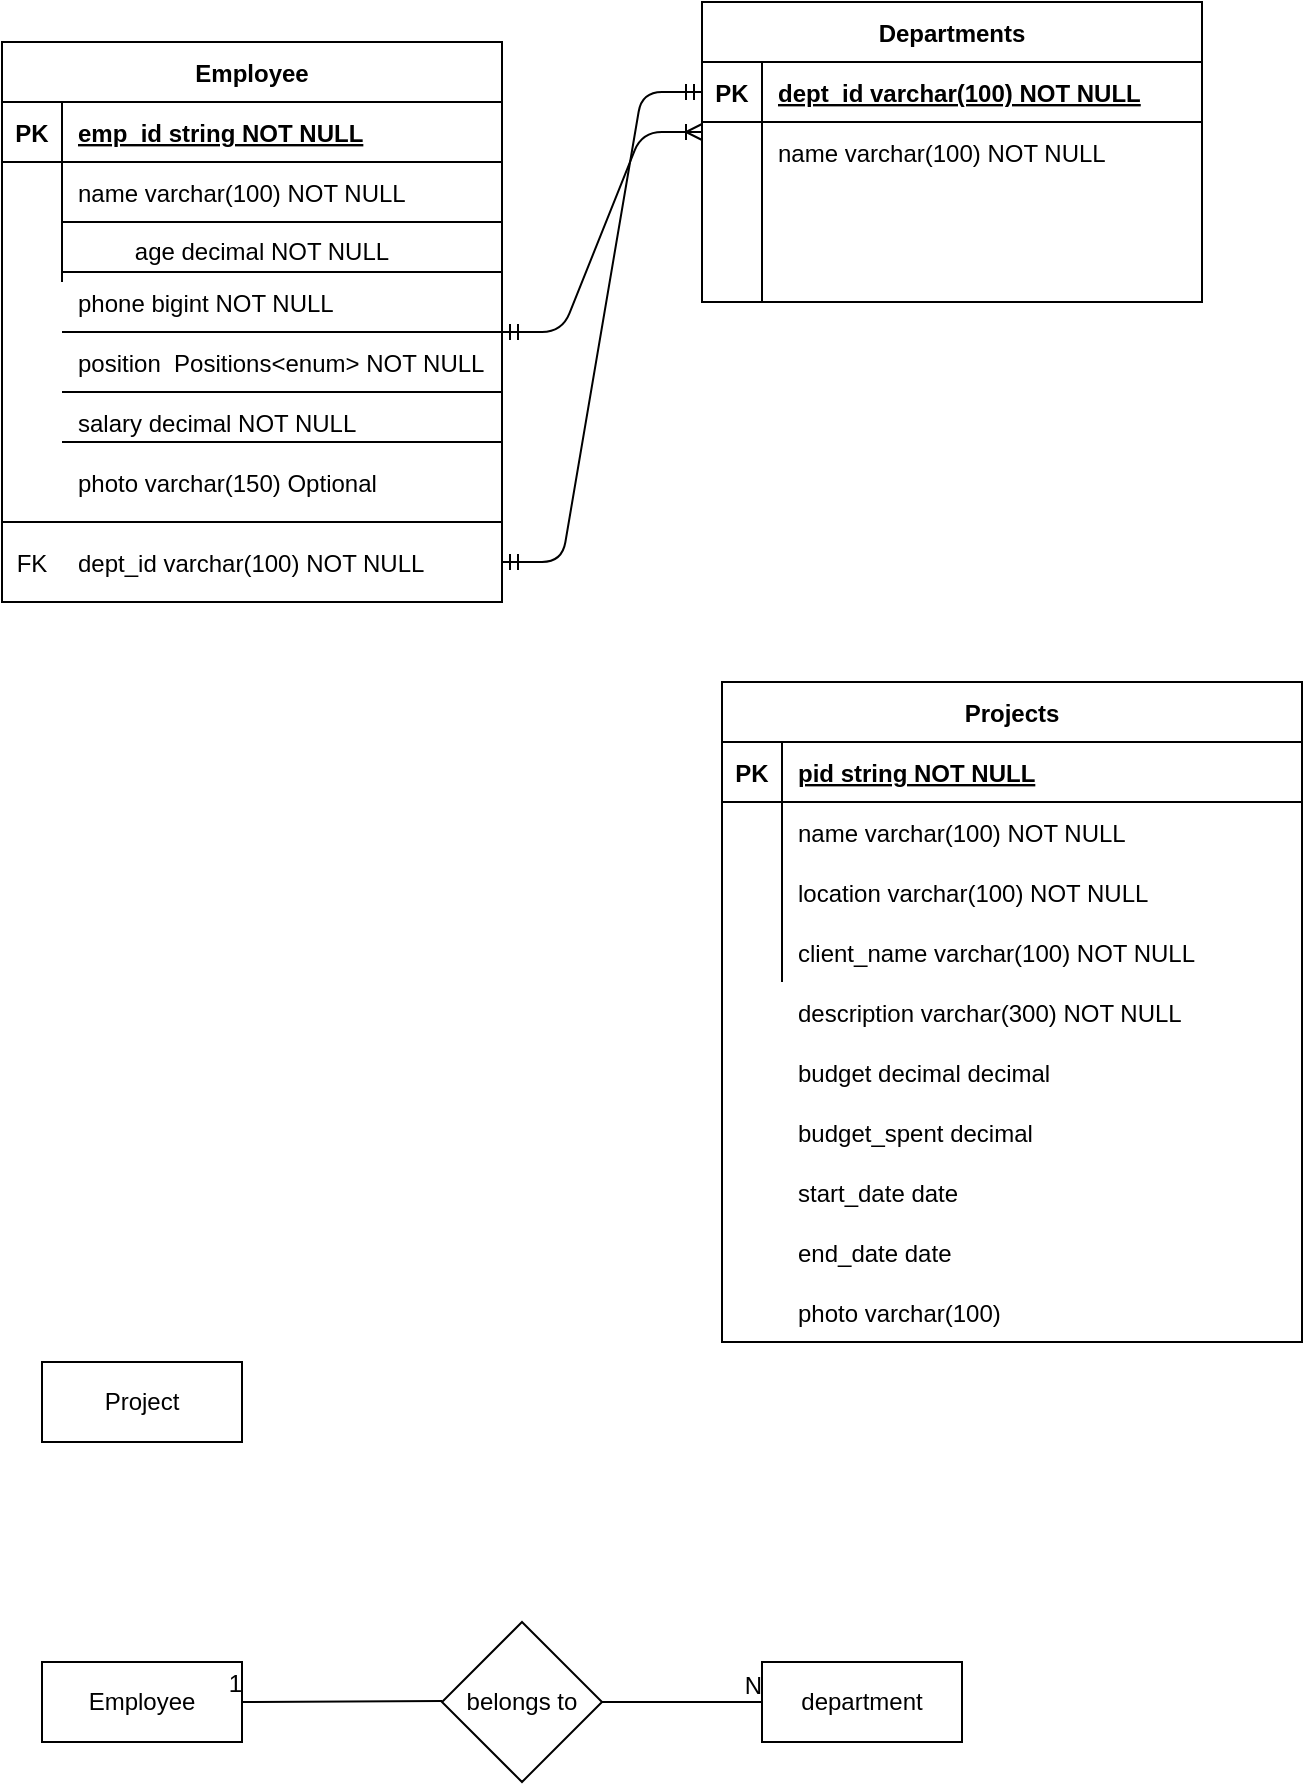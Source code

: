 <mxfile version="14.4.2" type="github">
  <diagram id="R2lEEEUBdFMjLlhIrx00" name="Page-1">
    <mxGraphModel dx="946" dy="646" grid="1" gridSize="10" guides="1" tooltips="1" connect="1" arrows="1" fold="1" page="1" pageScale="1" pageWidth="850" pageHeight="1100" math="0" shadow="0" extFonts="Permanent Marker^https://fonts.googleapis.com/css?family=Permanent+Marker">
      <root>
        <mxCell id="0" />
        <mxCell id="1" parent="0" />
        <mxCell id="C-vyLk0tnHw3VtMMgP7b-23" value="Employee" style="shape=table;startSize=30;container=1;collapsible=1;childLayout=tableLayout;fixedRows=1;rowLines=0;fontStyle=1;align=center;resizeLast=1;" parent="1" vertex="1">
          <mxGeometry x="40" y="160" width="250" height="280" as="geometry" />
        </mxCell>
        <mxCell id="C-vyLk0tnHw3VtMMgP7b-24" value="" style="shape=partialRectangle;collapsible=0;dropTarget=0;pointerEvents=0;fillColor=none;points=[[0,0.5],[1,0.5]];portConstraint=eastwest;top=0;left=0;right=0;bottom=1;" parent="C-vyLk0tnHw3VtMMgP7b-23" vertex="1">
          <mxGeometry y="30" width="250" height="30" as="geometry" />
        </mxCell>
        <mxCell id="C-vyLk0tnHw3VtMMgP7b-25" value="PK" style="shape=partialRectangle;overflow=hidden;connectable=0;fillColor=none;top=0;left=0;bottom=0;right=0;fontStyle=1;" parent="C-vyLk0tnHw3VtMMgP7b-24" vertex="1">
          <mxGeometry width="30" height="30" as="geometry" />
        </mxCell>
        <mxCell id="C-vyLk0tnHw3VtMMgP7b-26" value="emp_id string NOT NULL " style="shape=partialRectangle;overflow=hidden;connectable=0;fillColor=none;top=0;left=0;bottom=0;right=0;align=left;spacingLeft=6;fontStyle=5;" parent="C-vyLk0tnHw3VtMMgP7b-24" vertex="1">
          <mxGeometry x="30" width="220" height="30" as="geometry" />
        </mxCell>
        <mxCell id="C-vyLk0tnHw3VtMMgP7b-27" value="" style="shape=partialRectangle;collapsible=0;dropTarget=0;pointerEvents=0;fillColor=none;points=[[0,0.5],[1,0.5]];portConstraint=eastwest;top=0;left=0;right=0;bottom=0;" parent="C-vyLk0tnHw3VtMMgP7b-23" vertex="1">
          <mxGeometry y="60" width="250" height="30" as="geometry" />
        </mxCell>
        <mxCell id="C-vyLk0tnHw3VtMMgP7b-28" value="" style="shape=partialRectangle;overflow=hidden;connectable=0;fillColor=none;top=0;left=0;bottom=0;right=0;" parent="C-vyLk0tnHw3VtMMgP7b-27" vertex="1">
          <mxGeometry width="30" height="30" as="geometry" />
        </mxCell>
        <mxCell id="C-vyLk0tnHw3VtMMgP7b-29" value="name varchar(100) NOT NULL" style="shape=partialRectangle;overflow=hidden;connectable=0;fillColor=none;top=0;left=0;bottom=0;right=0;align=left;spacingLeft=6;" parent="C-vyLk0tnHw3VtMMgP7b-27" vertex="1">
          <mxGeometry x="30" width="220" height="30" as="geometry" />
        </mxCell>
        <mxCell id="gX8kFQlrWjPLadJglCnj-35" value="" style="shape=partialRectangle;collapsible=0;dropTarget=0;pointerEvents=0;fillColor=none;top=0;left=0;bottom=0;right=0;points=[[0,0.5],[1,0.5]];portConstraint=eastwest;" parent="C-vyLk0tnHw3VtMMgP7b-23" vertex="1">
          <mxGeometry y="90" width="250" height="30" as="geometry" />
        </mxCell>
        <mxCell id="gX8kFQlrWjPLadJglCnj-36" value="" style="shape=partialRectangle;connectable=0;fillColor=none;top=0;left=0;bottom=0;right=0;editable=1;overflow=hidden;" parent="gX8kFQlrWjPLadJglCnj-35" vertex="1">
          <mxGeometry width="30" height="30" as="geometry" />
        </mxCell>
        <mxCell id="gX8kFQlrWjPLadJglCnj-37" value="" style="shape=partialRectangle;connectable=0;fillColor=none;top=0;left=0;bottom=0;right=0;align=left;spacingLeft=6;overflow=hidden;" parent="gX8kFQlrWjPLadJglCnj-35" vertex="1">
          <mxGeometry x="30" width="220" height="30" as="geometry" />
        </mxCell>
        <mxCell id="gX8kFQlrWjPLadJglCnj-2" value="" style="endArrow=none;html=1;" parent="1" target="C-vyLk0tnHw3VtMMgP7b-27" edge="1">
          <mxGeometry width="50" height="50" relative="1" as="geometry">
            <mxPoint x="70" y="250" as="sourcePoint" />
            <mxPoint x="120" y="200" as="targetPoint" />
            <Array as="points">
              <mxPoint x="290" y="250" />
            </Array>
          </mxGeometry>
        </mxCell>
        <mxCell id="gX8kFQlrWjPLadJglCnj-4" value="age decimal NOT NULL" style="text;html=1;strokeColor=none;fillColor=none;align=center;verticalAlign=middle;whiteSpace=wrap;rounded=0;" parent="1" vertex="1">
          <mxGeometry x="80" y="255" width="180" height="20" as="geometry" />
        </mxCell>
        <mxCell id="gX8kFQlrWjPLadJglCnj-5" value="" style="endArrow=none;html=1;" parent="1" edge="1">
          <mxGeometry width="50" height="50" relative="1" as="geometry">
            <mxPoint x="70" y="275" as="sourcePoint" />
            <mxPoint x="290" y="275" as="targetPoint" />
          </mxGeometry>
        </mxCell>
        <mxCell id="gX8kFQlrWjPLadJglCnj-6" value="phone bigint NOT NULL" style="shape=partialRectangle;overflow=hidden;connectable=0;fillColor=none;top=0;left=0;bottom=0;right=0;align=left;spacingLeft=6;" parent="1" vertex="1">
          <mxGeometry x="70" y="275" width="220" height="30" as="geometry" />
        </mxCell>
        <mxCell id="gX8kFQlrWjPLadJglCnj-7" value="" style="endArrow=none;html=1;" parent="1" edge="1">
          <mxGeometry width="50" height="50" relative="1" as="geometry">
            <mxPoint x="70" y="305" as="sourcePoint" />
            <mxPoint x="290.0" y="305" as="targetPoint" />
            <Array as="points">
              <mxPoint x="290" y="305" />
            </Array>
          </mxGeometry>
        </mxCell>
        <mxCell id="gX8kFQlrWjPLadJglCnj-8" value="position  Positions&lt;enum&gt; NOT NULL" style="shape=partialRectangle;overflow=hidden;connectable=0;fillColor=none;top=0;left=0;bottom=0;right=0;align=left;spacingLeft=6;" parent="1" vertex="1">
          <mxGeometry x="70" y="305" width="220" height="30" as="geometry" />
        </mxCell>
        <mxCell id="gX8kFQlrWjPLadJglCnj-9" value="" style="endArrow=none;html=1;" parent="1" edge="1">
          <mxGeometry width="50" height="50" relative="1" as="geometry">
            <mxPoint x="70" y="335" as="sourcePoint" />
            <mxPoint x="290.0" y="335" as="targetPoint" />
            <Array as="points">
              <mxPoint x="290" y="335" />
            </Array>
          </mxGeometry>
        </mxCell>
        <mxCell id="gX8kFQlrWjPLadJglCnj-10" value="salary decimal NOT NULL" style="shape=partialRectangle;overflow=hidden;connectable=0;fillColor=none;top=0;left=0;bottom=0;right=0;align=left;spacingLeft=6;" parent="1" vertex="1">
          <mxGeometry x="70" y="335" width="220" height="30" as="geometry" />
        </mxCell>
        <mxCell id="gX8kFQlrWjPLadJglCnj-11" value="" style="endArrow=none;html=1;" parent="1" edge="1">
          <mxGeometry width="50" height="50" relative="1" as="geometry">
            <mxPoint x="290" y="360" as="sourcePoint" />
            <mxPoint x="290" y="360" as="targetPoint" />
            <Array as="points">
              <mxPoint x="290" y="360" />
            </Array>
          </mxGeometry>
        </mxCell>
        <mxCell id="gX8kFQlrWjPLadJglCnj-16" value="" style="endArrow=none;html=1;" parent="1" edge="1">
          <mxGeometry width="50" height="50" relative="1" as="geometry">
            <mxPoint x="70" y="360" as="sourcePoint" />
            <mxPoint x="70" y="360" as="targetPoint" />
            <Array as="points" />
          </mxGeometry>
        </mxCell>
        <mxCell id="gX8kFQlrWjPLadJglCnj-34" value="" style="endArrow=none;html=1;" parent="1" edge="1">
          <mxGeometry width="50" height="50" relative="1" as="geometry">
            <mxPoint x="70" y="360" as="sourcePoint" />
            <mxPoint x="290.0" y="360" as="targetPoint" />
            <Array as="points">
              <mxPoint x="290" y="360" />
            </Array>
          </mxGeometry>
        </mxCell>
        <mxCell id="gX8kFQlrWjPLadJglCnj-38" value="photo varchar(150) Optional" style="shape=partialRectangle;overflow=hidden;connectable=0;fillColor=none;top=0;left=0;bottom=0;right=0;align=left;spacingLeft=6;" parent="1" vertex="1">
          <mxGeometry x="70" y="365" width="220" height="30" as="geometry" />
        </mxCell>
        <mxCell id="gX8kFQlrWjPLadJglCnj-39" value="" style="line;strokeWidth=1;rotatable=0;dashed=0;labelPosition=right;align=left;verticalAlign=middle;spacingTop=0;spacingLeft=6;points=[];portConstraint=eastwest;" parent="1" vertex="1">
          <mxGeometry x="40" y="395" width="250" height="10" as="geometry" />
        </mxCell>
        <mxCell id="gX8kFQlrWjPLadJglCnj-44" value="" style="shape=table;startSize=0;container=1;collapsible=1;childLayout=tableLayout;fixedRows=1;rowLines=0;fontStyle=0;align=center;resizeLast=1;strokeColor=none;fillColor=none;" parent="1" vertex="1">
          <mxGeometry x="40" y="405" width="240" height="30" as="geometry" />
        </mxCell>
        <mxCell id="gX8kFQlrWjPLadJglCnj-45" value="" style="shape=partialRectangle;collapsible=0;dropTarget=0;pointerEvents=0;fillColor=none;top=0;left=0;bottom=0;right=0;points=[[0,0.5],[1,0.5]];portConstraint=eastwest;" parent="gX8kFQlrWjPLadJglCnj-44" vertex="1">
          <mxGeometry width="240" height="30" as="geometry" />
        </mxCell>
        <mxCell id="gX8kFQlrWjPLadJglCnj-46" value="FK" style="shape=partialRectangle;connectable=0;fillColor=none;top=0;left=0;bottom=0;right=0;fontStyle=0;overflow=hidden;" parent="gX8kFQlrWjPLadJglCnj-45" vertex="1">
          <mxGeometry width="30" height="30" as="geometry" />
        </mxCell>
        <mxCell id="gX8kFQlrWjPLadJglCnj-47" value="dept_id varchar(100) NOT NULL" style="shape=partialRectangle;connectable=0;fillColor=none;top=0;left=0;bottom=0;right=0;align=left;spacingLeft=6;fontStyle=0;overflow=hidden;" parent="gX8kFQlrWjPLadJglCnj-45" vertex="1">
          <mxGeometry x="30" width="210" height="30" as="geometry" />
        </mxCell>
        <mxCell id="gX8kFQlrWjPLadJglCnj-50" value="" style="edgeStyle=entityRelationEdgeStyle;fontSize=12;html=1;endArrow=ERoneToMany;startArrow=ERmandOne;" parent="1" edge="1">
          <mxGeometry width="100" height="100" relative="1" as="geometry">
            <mxPoint x="290" y="305" as="sourcePoint" />
            <mxPoint x="390" y="205" as="targetPoint" />
          </mxGeometry>
        </mxCell>
        <mxCell id="gX8kFQlrWjPLadJglCnj-51" value="Departments" style="shape=table;startSize=30;container=1;collapsible=1;childLayout=tableLayout;fixedRows=1;rowLines=0;fontStyle=1;align=center;resizeLast=1;" parent="1" vertex="1">
          <mxGeometry x="390" y="140" width="250" height="150" as="geometry" />
        </mxCell>
        <mxCell id="gX8kFQlrWjPLadJglCnj-52" value="" style="shape=partialRectangle;collapsible=0;dropTarget=0;pointerEvents=0;fillColor=none;top=0;left=0;bottom=1;right=0;points=[[0,0.5],[1,0.5]];portConstraint=eastwest;" parent="gX8kFQlrWjPLadJglCnj-51" vertex="1">
          <mxGeometry y="30" width="250" height="30" as="geometry" />
        </mxCell>
        <mxCell id="gX8kFQlrWjPLadJglCnj-53" value="PK" style="shape=partialRectangle;connectable=0;fillColor=none;top=0;left=0;bottom=0;right=0;fontStyle=1;overflow=hidden;" parent="gX8kFQlrWjPLadJglCnj-52" vertex="1">
          <mxGeometry width="30" height="30" as="geometry" />
        </mxCell>
        <mxCell id="gX8kFQlrWjPLadJglCnj-54" value="dept_id varchar(100) NOT NULL" style="shape=partialRectangle;connectable=0;fillColor=none;top=0;left=0;bottom=0;right=0;align=left;spacingLeft=6;fontStyle=5;overflow=hidden;" parent="gX8kFQlrWjPLadJglCnj-52" vertex="1">
          <mxGeometry x="30" width="220" height="30" as="geometry" />
        </mxCell>
        <mxCell id="gX8kFQlrWjPLadJglCnj-55" value="" style="shape=partialRectangle;collapsible=0;dropTarget=0;pointerEvents=0;fillColor=none;top=0;left=0;bottom=0;right=0;points=[[0,0.5],[1,0.5]];portConstraint=eastwest;" parent="gX8kFQlrWjPLadJglCnj-51" vertex="1">
          <mxGeometry y="60" width="250" height="30" as="geometry" />
        </mxCell>
        <mxCell id="gX8kFQlrWjPLadJglCnj-56" value="" style="shape=partialRectangle;connectable=0;fillColor=none;top=0;left=0;bottom=0;right=0;editable=1;overflow=hidden;" parent="gX8kFQlrWjPLadJglCnj-55" vertex="1">
          <mxGeometry width="30" height="30" as="geometry" />
        </mxCell>
        <mxCell id="gX8kFQlrWjPLadJglCnj-57" value="name varchar(100) NOT NULL" style="shape=partialRectangle;connectable=0;fillColor=none;top=0;left=0;bottom=0;right=0;align=left;spacingLeft=6;overflow=hidden;" parent="gX8kFQlrWjPLadJglCnj-55" vertex="1">
          <mxGeometry x="30" width="220" height="30" as="geometry" />
        </mxCell>
        <mxCell id="gX8kFQlrWjPLadJglCnj-58" value="" style="shape=partialRectangle;collapsible=0;dropTarget=0;pointerEvents=0;fillColor=none;top=0;left=0;bottom=0;right=0;points=[[0,0.5],[1,0.5]];portConstraint=eastwest;" parent="gX8kFQlrWjPLadJglCnj-51" vertex="1">
          <mxGeometry y="90" width="250" height="30" as="geometry" />
        </mxCell>
        <mxCell id="gX8kFQlrWjPLadJglCnj-59" value="" style="shape=partialRectangle;connectable=0;fillColor=none;top=0;left=0;bottom=0;right=0;editable=1;overflow=hidden;" parent="gX8kFQlrWjPLadJglCnj-58" vertex="1">
          <mxGeometry width="30" height="30" as="geometry" />
        </mxCell>
        <mxCell id="gX8kFQlrWjPLadJglCnj-60" value="" style="shape=partialRectangle;connectable=0;fillColor=none;top=0;left=0;bottom=0;right=0;align=left;spacingLeft=6;overflow=hidden;" parent="gX8kFQlrWjPLadJglCnj-58" vertex="1">
          <mxGeometry x="30" width="220" height="30" as="geometry" />
        </mxCell>
        <mxCell id="gX8kFQlrWjPLadJglCnj-61" value="" style="shape=partialRectangle;collapsible=0;dropTarget=0;pointerEvents=0;fillColor=none;top=0;left=0;bottom=0;right=0;points=[[0,0.5],[1,0.5]];portConstraint=eastwest;" parent="gX8kFQlrWjPLadJglCnj-51" vertex="1">
          <mxGeometry y="120" width="250" height="30" as="geometry" />
        </mxCell>
        <mxCell id="gX8kFQlrWjPLadJglCnj-62" value="" style="shape=partialRectangle;connectable=0;fillColor=none;top=0;left=0;bottom=0;right=0;editable=1;overflow=hidden;" parent="gX8kFQlrWjPLadJglCnj-61" vertex="1">
          <mxGeometry width="30" height="30" as="geometry" />
        </mxCell>
        <mxCell id="gX8kFQlrWjPLadJglCnj-63" value="" style="shape=partialRectangle;connectable=0;fillColor=none;top=0;left=0;bottom=0;right=0;align=left;spacingLeft=6;overflow=hidden;" parent="gX8kFQlrWjPLadJglCnj-61" vertex="1">
          <mxGeometry x="30" width="220" height="30" as="geometry" />
        </mxCell>
        <mxCell id="gX8kFQlrWjPLadJglCnj-75" value="" style="edgeStyle=entityRelationEdgeStyle;fontSize=12;html=1;endArrow=ERmandOne;startArrow=ERmandOne;entryX=0;entryY=0.5;entryDx=0;entryDy=0;" parent="1" target="gX8kFQlrWjPLadJglCnj-52" edge="1">
          <mxGeometry width="100" height="100" relative="1" as="geometry">
            <mxPoint x="290" y="420" as="sourcePoint" />
            <mxPoint x="390" y="320" as="targetPoint" />
          </mxGeometry>
        </mxCell>
        <mxCell id="gX8kFQlrWjPLadJglCnj-76" value="Employee" style="whiteSpace=wrap;html=1;align=center;" parent="1" vertex="1">
          <mxGeometry x="60" y="970" width="100" height="40" as="geometry" />
        </mxCell>
        <mxCell id="gX8kFQlrWjPLadJglCnj-77" value="belongs to" style="rhombus;whiteSpace=wrap;html=1;" parent="1" vertex="1">
          <mxGeometry x="260" y="950" width="80" height="80" as="geometry" />
        </mxCell>
        <mxCell id="gX8kFQlrWjPLadJglCnj-81" value="" style="endArrow=none;html=1;rounded=0;entryX=1;entryY=0.5;entryDx=0;entryDy=0;" parent="1" target="gX8kFQlrWjPLadJglCnj-76" edge="1">
          <mxGeometry relative="1" as="geometry">
            <mxPoint x="260" y="989.5" as="sourcePoint" />
            <mxPoint x="420" y="989.5" as="targetPoint" />
          </mxGeometry>
        </mxCell>
        <mxCell id="gX8kFQlrWjPLadJglCnj-82" value="1" style="resizable=0;html=1;align=right;verticalAlign=bottom;" parent="gX8kFQlrWjPLadJglCnj-81" connectable="0" vertex="1">
          <mxGeometry x="1" relative="1" as="geometry" />
        </mxCell>
        <mxCell id="gX8kFQlrWjPLadJglCnj-83" value="department" style="whiteSpace=wrap;html=1;align=center;" parent="1" vertex="1">
          <mxGeometry x="420" y="970" width="100" height="40" as="geometry" />
        </mxCell>
        <mxCell id="gX8kFQlrWjPLadJglCnj-86" value="" style="endArrow=none;html=1;rounded=0;" parent="1" edge="1">
          <mxGeometry relative="1" as="geometry">
            <mxPoint x="340" y="990" as="sourcePoint" />
            <mxPoint x="420" y="990" as="targetPoint" />
          </mxGeometry>
        </mxCell>
        <mxCell id="gX8kFQlrWjPLadJglCnj-87" value="N" style="resizable=0;html=1;align=right;verticalAlign=bottom;" parent="gX8kFQlrWjPLadJglCnj-86" connectable="0" vertex="1">
          <mxGeometry x="1" relative="1" as="geometry" />
        </mxCell>
        <mxCell id="yluJoGTRFQSGckLiIM7B-1" value="Projects" style="shape=table;startSize=30;container=1;collapsible=1;childLayout=tableLayout;fixedRows=1;rowLines=0;fontStyle=1;align=center;resizeLast=1;" vertex="1" parent="1">
          <mxGeometry x="400" y="480" width="290" height="330" as="geometry" />
        </mxCell>
        <mxCell id="yluJoGTRFQSGckLiIM7B-2" value="" style="shape=partialRectangle;collapsible=0;dropTarget=0;pointerEvents=0;fillColor=none;top=0;left=0;bottom=1;right=0;points=[[0,0.5],[1,0.5]];portConstraint=eastwest;" vertex="1" parent="yluJoGTRFQSGckLiIM7B-1">
          <mxGeometry y="30" width="290" height="30" as="geometry" />
        </mxCell>
        <mxCell id="yluJoGTRFQSGckLiIM7B-3" value="PK" style="shape=partialRectangle;connectable=0;fillColor=none;top=0;left=0;bottom=0;right=0;fontStyle=1;overflow=hidden;" vertex="1" parent="yluJoGTRFQSGckLiIM7B-2">
          <mxGeometry width="30" height="30" as="geometry" />
        </mxCell>
        <mxCell id="yluJoGTRFQSGckLiIM7B-4" value="pid string NOT NULL" style="shape=partialRectangle;connectable=0;fillColor=none;top=0;left=0;bottom=0;right=0;align=left;spacingLeft=6;fontStyle=5;overflow=hidden;" vertex="1" parent="yluJoGTRFQSGckLiIM7B-2">
          <mxGeometry x="30" width="260" height="30" as="geometry" />
        </mxCell>
        <mxCell id="yluJoGTRFQSGckLiIM7B-5" value="" style="shape=partialRectangle;collapsible=0;dropTarget=0;pointerEvents=0;fillColor=none;top=0;left=0;bottom=0;right=0;points=[[0,0.5],[1,0.5]];portConstraint=eastwest;" vertex="1" parent="yluJoGTRFQSGckLiIM7B-1">
          <mxGeometry y="60" width="290" height="30" as="geometry" />
        </mxCell>
        <mxCell id="yluJoGTRFQSGckLiIM7B-6" value="" style="shape=partialRectangle;connectable=0;fillColor=none;top=0;left=0;bottom=0;right=0;editable=1;overflow=hidden;" vertex="1" parent="yluJoGTRFQSGckLiIM7B-5">
          <mxGeometry width="30" height="30" as="geometry" />
        </mxCell>
        <mxCell id="yluJoGTRFQSGckLiIM7B-7" value="name varchar(100) NOT NULL" style="shape=partialRectangle;connectable=0;fillColor=none;top=0;left=0;bottom=0;right=0;align=left;spacingLeft=6;overflow=hidden;" vertex="1" parent="yluJoGTRFQSGckLiIM7B-5">
          <mxGeometry x="30" width="260" height="30" as="geometry" />
        </mxCell>
        <mxCell id="yluJoGTRFQSGckLiIM7B-8" value="" style="shape=partialRectangle;collapsible=0;dropTarget=0;pointerEvents=0;fillColor=none;top=0;left=0;bottom=0;right=0;points=[[0,0.5],[1,0.5]];portConstraint=eastwest;" vertex="1" parent="yluJoGTRFQSGckLiIM7B-1">
          <mxGeometry y="90" width="290" height="30" as="geometry" />
        </mxCell>
        <mxCell id="yluJoGTRFQSGckLiIM7B-9" value="" style="shape=partialRectangle;connectable=0;fillColor=none;top=0;left=0;bottom=0;right=0;editable=1;overflow=hidden;" vertex="1" parent="yluJoGTRFQSGckLiIM7B-8">
          <mxGeometry width="30" height="30" as="geometry" />
        </mxCell>
        <mxCell id="yluJoGTRFQSGckLiIM7B-10" value="location varchar(100) NOT NULL" style="shape=partialRectangle;connectable=0;fillColor=none;top=0;left=0;bottom=0;right=0;align=left;spacingLeft=6;overflow=hidden;" vertex="1" parent="yluJoGTRFQSGckLiIM7B-8">
          <mxGeometry x="30" width="260" height="30" as="geometry" />
        </mxCell>
        <mxCell id="yluJoGTRFQSGckLiIM7B-11" value="" style="shape=partialRectangle;collapsible=0;dropTarget=0;pointerEvents=0;fillColor=none;top=0;left=0;bottom=0;right=0;points=[[0,0.5],[1,0.5]];portConstraint=eastwest;" vertex="1" parent="yluJoGTRFQSGckLiIM7B-1">
          <mxGeometry y="120" width="290" height="30" as="geometry" />
        </mxCell>
        <mxCell id="yluJoGTRFQSGckLiIM7B-12" value="" style="shape=partialRectangle;connectable=0;fillColor=none;top=0;left=0;bottom=0;right=0;editable=1;overflow=hidden;" vertex="1" parent="yluJoGTRFQSGckLiIM7B-11">
          <mxGeometry width="30" height="30" as="geometry" />
        </mxCell>
        <mxCell id="yluJoGTRFQSGckLiIM7B-13" value="client_name varchar(100) NOT NULL" style="shape=partialRectangle;connectable=0;fillColor=none;top=0;left=0;bottom=0;right=0;align=left;spacingLeft=6;overflow=hidden;" vertex="1" parent="yluJoGTRFQSGckLiIM7B-11">
          <mxGeometry x="30" width="260" height="30" as="geometry" />
        </mxCell>
        <mxCell id="yluJoGTRFQSGckLiIM7B-14" value="description varchar(300) NOT NULL" style="shape=partialRectangle;connectable=0;fillColor=none;top=0;left=0;bottom=0;right=0;align=left;spacingLeft=6;overflow=hidden;" vertex="1" parent="1">
          <mxGeometry x="430" y="630" width="260" height="30" as="geometry" />
        </mxCell>
        <mxCell id="yluJoGTRFQSGckLiIM7B-15" value="budget decimal decimal" style="shape=partialRectangle;connectable=0;fillColor=none;top=0;left=0;bottom=0;right=0;align=left;spacingLeft=6;overflow=hidden;" vertex="1" parent="1">
          <mxGeometry x="430" y="660" width="260" height="30" as="geometry" />
        </mxCell>
        <mxCell id="yluJoGTRFQSGckLiIM7B-16" value="budget_spent decimal " style="shape=partialRectangle;connectable=0;fillColor=none;top=0;left=0;bottom=0;right=0;align=left;spacingLeft=6;overflow=hidden;" vertex="1" parent="1">
          <mxGeometry x="430" y="690" width="260" height="30" as="geometry" />
        </mxCell>
        <mxCell id="yluJoGTRFQSGckLiIM7B-17" value="start_date date " style="shape=partialRectangle;connectable=0;fillColor=none;top=0;left=0;bottom=0;right=0;align=left;spacingLeft=6;overflow=hidden;" vertex="1" parent="1">
          <mxGeometry x="430" y="720" width="260" height="30" as="geometry" />
        </mxCell>
        <mxCell id="yluJoGTRFQSGckLiIM7B-18" value="end_date date" style="shape=partialRectangle;connectable=0;fillColor=none;top=0;left=0;bottom=0;right=0;align=left;spacingLeft=6;overflow=hidden;" vertex="1" parent="1">
          <mxGeometry x="430" y="750" width="260" height="30" as="geometry" />
        </mxCell>
        <mxCell id="yluJoGTRFQSGckLiIM7B-19" value="photo varchar(100) " style="shape=partialRectangle;connectable=0;fillColor=none;top=0;left=0;bottom=0;right=0;align=left;spacingLeft=6;overflow=hidden;" vertex="1" parent="1">
          <mxGeometry x="430" y="780" width="260" height="30" as="geometry" />
        </mxCell>
        <mxCell id="yluJoGTRFQSGckLiIM7B-20" value="Project" style="whiteSpace=wrap;html=1;align=center;" vertex="1" parent="1">
          <mxGeometry x="60" y="820" width="100" height="40" as="geometry" />
        </mxCell>
      </root>
    </mxGraphModel>
  </diagram>
</mxfile>

